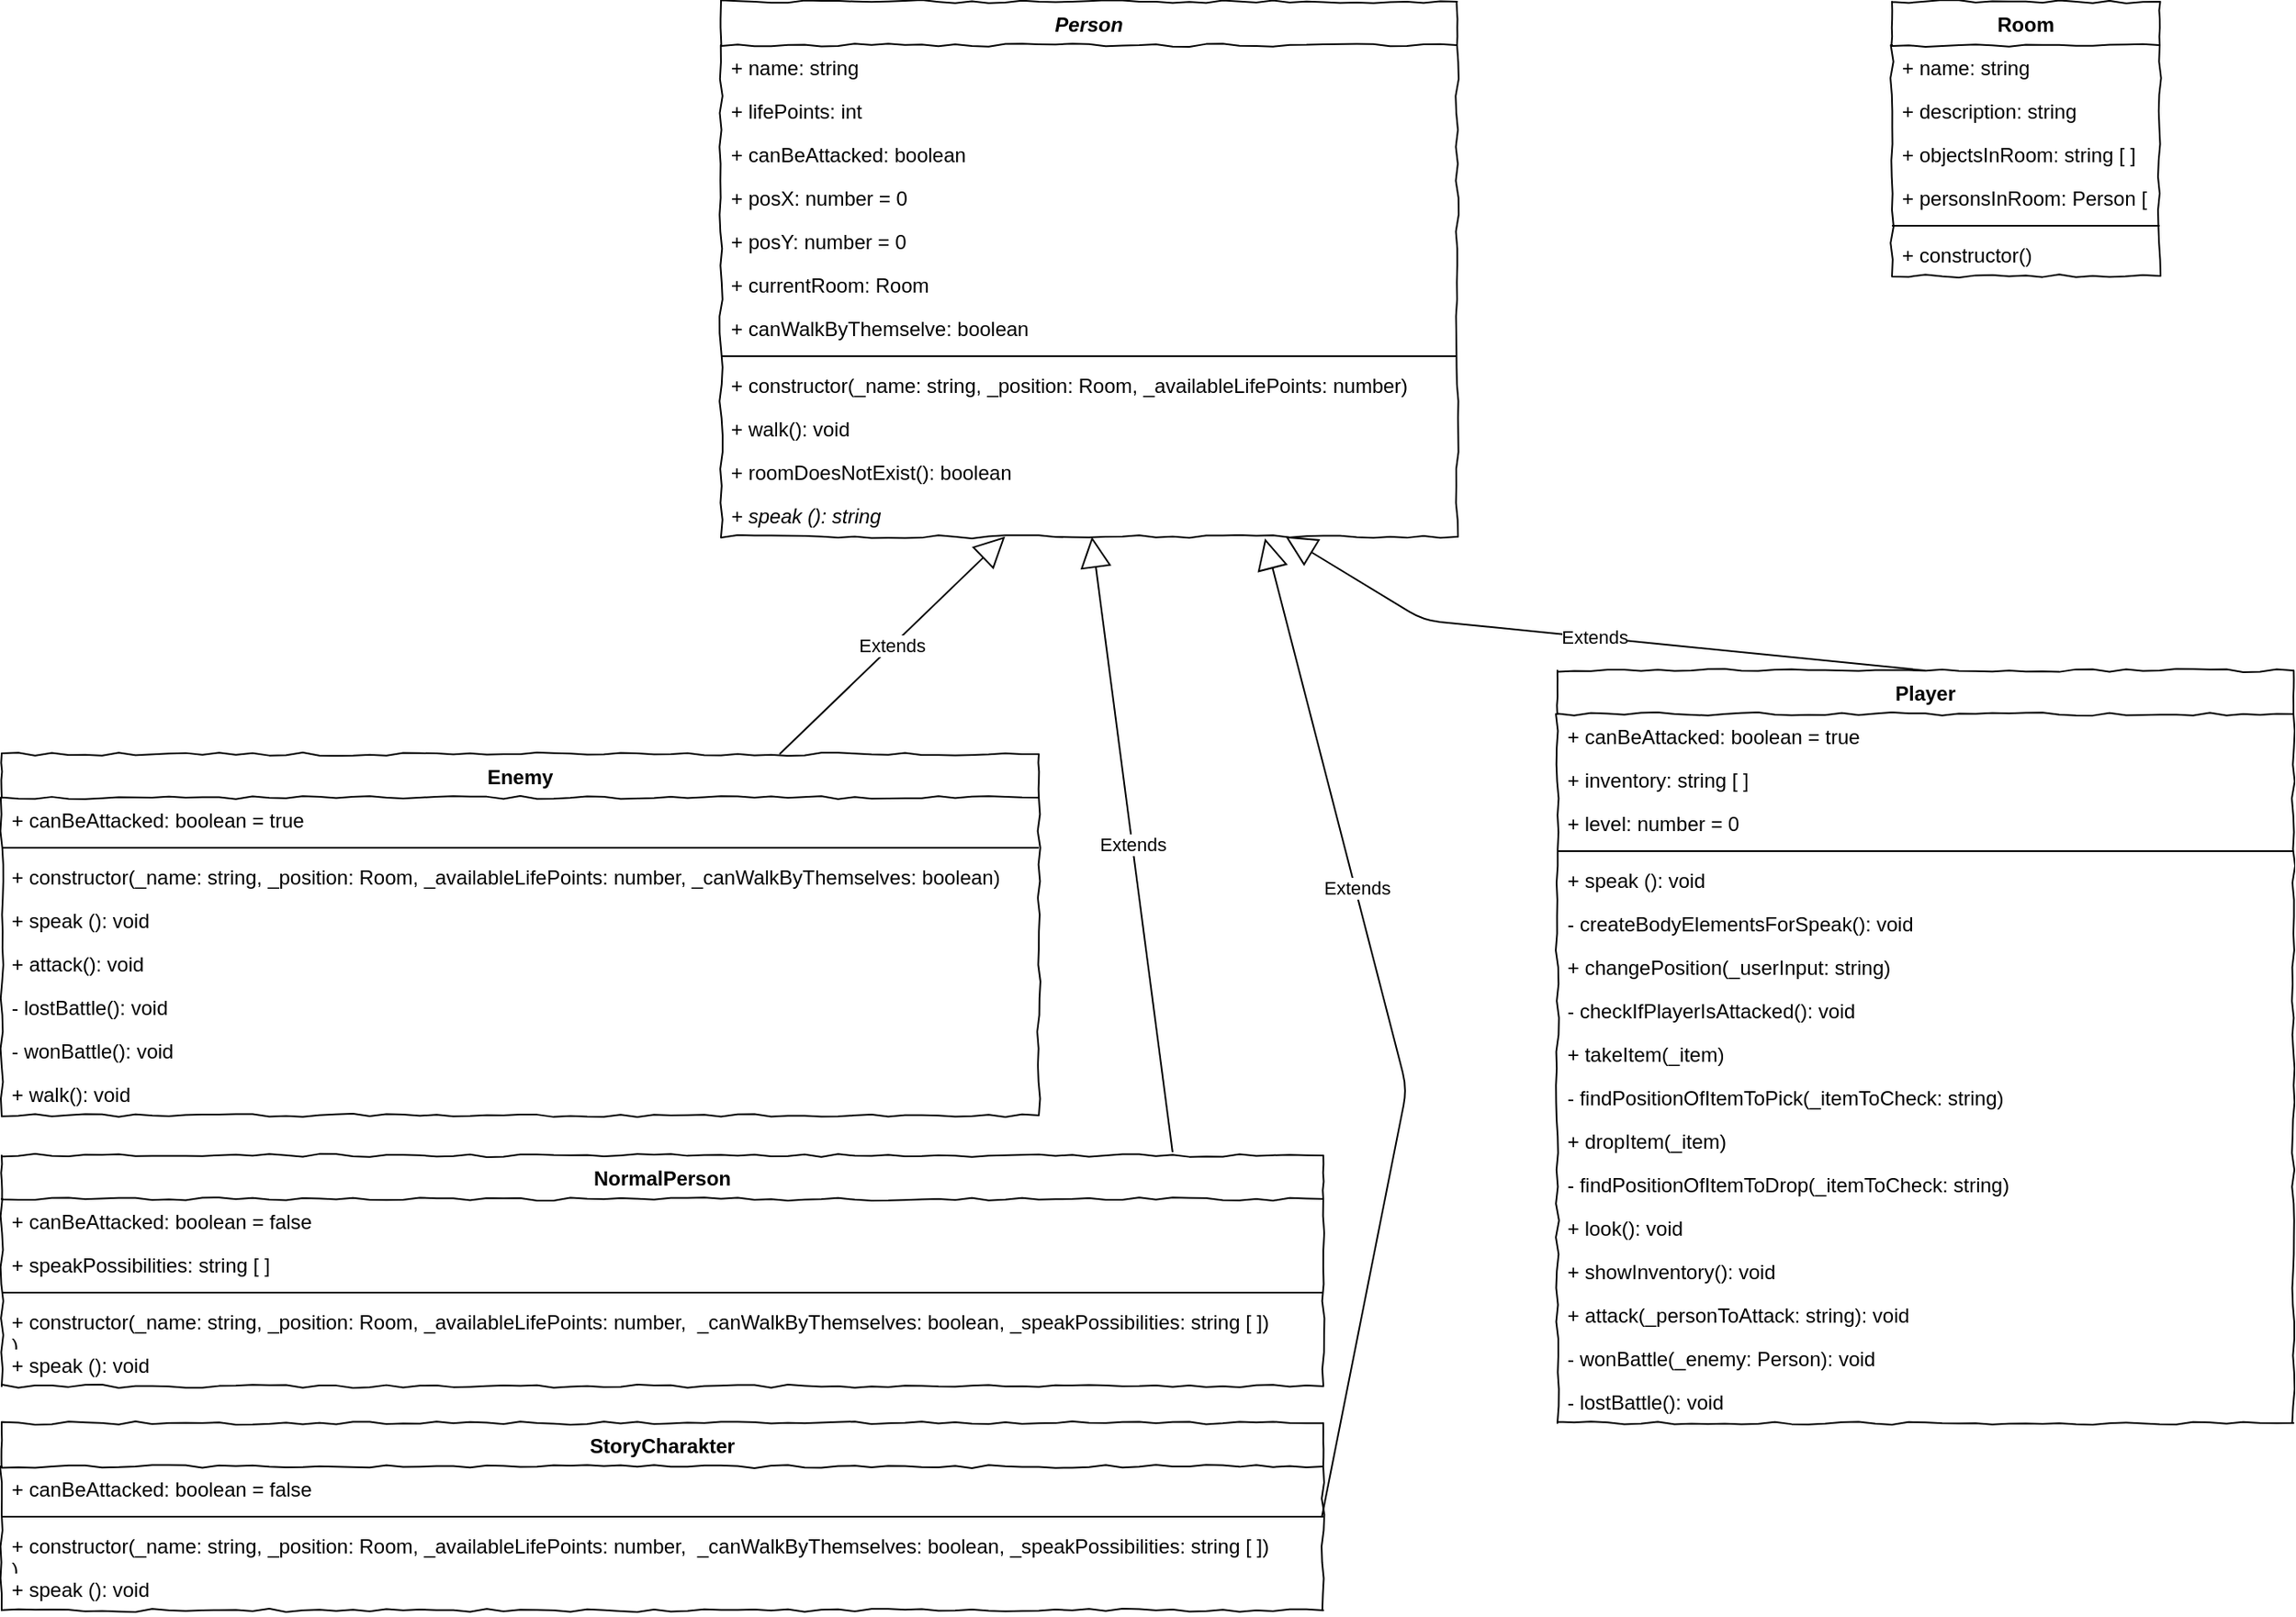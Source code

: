 <mxfile version="13.5.8" type="device"><diagram id="1lsfmHSGyBlmHC9JdzBv" name="Page-1"><mxGraphModel dx="1422" dy="745" grid="1" gridSize="10" guides="1" tooltips="1" connect="1" arrows="1" fold="1" page="1" pageScale="1" pageWidth="1654" pageHeight="1169" math="0" shadow="0"><root><mxCell id="0"/><mxCell id="1" parent="0"/><mxCell id="PAPdjd6mubKR6L01RJOB-58" value="Extends" style="endArrow=block;endSize=16;endFill=0;html=1;strokeColor=#000000;exitX=0.886;exitY=-0.014;exitDx=0;exitDy=0;exitPerimeter=0;" parent="1" source="PAPdjd6mubKR6L01RJOB-15" target="PAPdjd6mubKR6L01RJOB-7" edge="1"><mxGeometry width="160" relative="1" as="geometry"><mxPoint x="600" y="310" as="sourcePoint"/><mxPoint x="760" y="310" as="targetPoint"/></mxGeometry></mxCell><mxCell id="PAPdjd6mubKR6L01RJOB-59" value="Extends" style="endArrow=block;endSize=16;endFill=0;html=1;strokeColor=#000000;exitX=0.75;exitY=0;exitDx=0;exitDy=0;entryX=0.386;entryY=0.994;entryDx=0;entryDy=0;entryPerimeter=0;" parent="1" source="PAPdjd6mubKR6L01RJOB-29" target="PAPdjd6mubKR6L01RJOB-7" edge="1"><mxGeometry width="160" relative="1" as="geometry"><mxPoint x="547.5" y="330.0" as="sourcePoint"/><mxPoint x="461.628" y="234.0" as="targetPoint"/></mxGeometry></mxCell><mxCell id="PAPdjd6mubKR6L01RJOB-60" value="Extends" style="endArrow=block;endSize=16;endFill=0;html=1;strokeColor=#000000;exitX=0.5;exitY=0;exitDx=0;exitDy=0;entryX=0.767;entryY=0.994;entryDx=0;entryDy=0;entryPerimeter=0;" parent="1" source="PAPdjd6mubKR6L01RJOB-37" target="PAPdjd6mubKR6L01RJOB-7" edge="1"><mxGeometry width="160" relative="1" as="geometry"><mxPoint x="557.5" y="340.0" as="sourcePoint"/><mxPoint x="471.628" y="244.0" as="targetPoint"/><Array as="points"><mxPoint x="900" y="430"/></Array></mxGeometry></mxCell><mxCell id="PAPdjd6mubKR6L01RJOB-64" value="Room" style="swimlane;fontStyle=1;align=center;verticalAlign=top;childLayout=stackLayout;horizontal=1;startSize=26;horizontalStack=0;resizeParent=1;resizeParentMax=0;resizeLast=0;collapsible=1;marginBottom=0;rounded=0;shadow=0;comic=1;strokeWidth=1;" parent="1" vertex="1"><mxGeometry x="1180" y="60" width="160" height="164" as="geometry"><mxRectangle x="20" y="670" width="90" height="26" as="alternateBounds"/></mxGeometry></mxCell><mxCell id="PAPdjd6mubKR6L01RJOB-65" value="+ name: string" style="text;strokeColor=none;fillColor=none;align=left;verticalAlign=top;spacingLeft=4;spacingRight=4;overflow=hidden;rotatable=0;points=[[0,0.5],[1,0.5]];portConstraint=eastwest;" parent="PAPdjd6mubKR6L01RJOB-64" vertex="1"><mxGeometry y="26" width="160" height="26" as="geometry"/></mxCell><mxCell id="PAPdjd6mubKR6L01RJOB-68" value="+ description: string" style="text;strokeColor=none;fillColor=none;align=left;verticalAlign=top;spacingLeft=4;spacingRight=4;overflow=hidden;rotatable=0;points=[[0,0.5],[1,0.5]];portConstraint=eastwest;" parent="PAPdjd6mubKR6L01RJOB-64" vertex="1"><mxGeometry y="52" width="160" height="26" as="geometry"/></mxCell><mxCell id="PAPdjd6mubKR6L01RJOB-69" value="+ objectsInRoom: string [ ]" style="text;strokeColor=none;fillColor=none;align=left;verticalAlign=top;spacingLeft=4;spacingRight=4;overflow=hidden;rotatable=0;points=[[0,0.5],[1,0.5]];portConstraint=eastwest;" parent="PAPdjd6mubKR6L01RJOB-64" vertex="1"><mxGeometry y="78" width="160" height="26" as="geometry"/></mxCell><mxCell id="PAPdjd6mubKR6L01RJOB-71" value="+ personsInRoom: Person [ ]" style="text;strokeColor=none;fillColor=none;align=left;verticalAlign=top;spacingLeft=4;spacingRight=4;overflow=hidden;rotatable=0;points=[[0,0.5],[1,0.5]];portConstraint=eastwest;" parent="PAPdjd6mubKR6L01RJOB-64" vertex="1"><mxGeometry y="104" width="160" height="26" as="geometry"/></mxCell><mxCell id="PAPdjd6mubKR6L01RJOB-66" value="" style="line;strokeWidth=1;fillColor=none;align=left;verticalAlign=middle;spacingTop=-1;spacingLeft=3;spacingRight=3;rotatable=0;labelPosition=right;points=[];portConstraint=eastwest;" parent="PAPdjd6mubKR6L01RJOB-64" vertex="1"><mxGeometry y="130" width="160" height="8" as="geometry"/></mxCell><mxCell id="PAPdjd6mubKR6L01RJOB-67" value="+ constructor()" style="text;strokeColor=none;fillColor=none;align=left;verticalAlign=top;spacingLeft=4;spacingRight=4;overflow=hidden;rotatable=0;points=[[0,0.5],[1,0.5]];portConstraint=eastwest;" parent="PAPdjd6mubKR6L01RJOB-64" vertex="1"><mxGeometry y="138" width="160" height="26" as="geometry"/></mxCell><mxCell id="PAPdjd6mubKR6L01RJOB-1" value="Person" style="swimlane;fontStyle=3;align=center;verticalAlign=top;childLayout=stackLayout;horizontal=1;startSize=26;horizontalStack=0;resizeParent=1;resizeParentMax=0;resizeLast=0;collapsible=1;marginBottom=0;rounded=0;shadow=0;comic=1;strokeWidth=1;" parent="1" vertex="1"><mxGeometry x="480" y="60" width="440" height="320" as="geometry"><mxRectangle x="20" y="670" width="90" height="26" as="alternateBounds"/></mxGeometry></mxCell><mxCell id="PAPdjd6mubKR6L01RJOB-2" value="+ name: string" style="text;strokeColor=none;fillColor=none;align=left;verticalAlign=top;spacingLeft=4;spacingRight=4;overflow=hidden;rotatable=0;points=[[0,0.5],[1,0.5]];portConstraint=eastwest;" parent="PAPdjd6mubKR6L01RJOB-1" vertex="1"><mxGeometry y="26" width="440" height="26" as="geometry"/></mxCell><mxCell id="PAPdjd6mubKR6L01RJOB-5" value="+ lifePoints: int" style="text;strokeColor=none;fillColor=none;align=left;verticalAlign=top;spacingLeft=4;spacingRight=4;overflow=hidden;rotatable=0;points=[[0,0.5],[1,0.5]];portConstraint=eastwest;" parent="PAPdjd6mubKR6L01RJOB-1" vertex="1"><mxGeometry y="52" width="440" height="26" as="geometry"/></mxCell><mxCell id="PAPdjd6mubKR6L01RJOB-6" value="+ canBeAttacked: boolean" style="text;strokeColor=none;fillColor=none;align=left;verticalAlign=top;spacingLeft=4;spacingRight=4;overflow=hidden;rotatable=0;points=[[0,0.5],[1,0.5]];portConstraint=eastwest;" parent="PAPdjd6mubKR6L01RJOB-1" vertex="1"><mxGeometry y="78" width="440" height="26" as="geometry"/></mxCell><mxCell id="NMXmoIdOA7Wtd-ZvciNE-1" value="+ posX: number = 0" style="text;strokeColor=none;fillColor=none;align=left;verticalAlign=top;spacingLeft=4;spacingRight=4;overflow=hidden;rotatable=0;points=[[0,0.5],[1,0.5]];portConstraint=eastwest;" parent="PAPdjd6mubKR6L01RJOB-1" vertex="1"><mxGeometry y="104" width="440" height="26" as="geometry"/></mxCell><mxCell id="NMXmoIdOA7Wtd-ZvciNE-2" value="+ posY: number = 0" style="text;strokeColor=none;fillColor=none;align=left;verticalAlign=top;spacingLeft=4;spacingRight=4;overflow=hidden;rotatable=0;points=[[0,0.5],[1,0.5]];portConstraint=eastwest;" parent="PAPdjd6mubKR6L01RJOB-1" vertex="1"><mxGeometry y="130" width="440" height="26" as="geometry"/></mxCell><mxCell id="NMXmoIdOA7Wtd-ZvciNE-3" value="+ currentRoom: Room" style="text;strokeColor=none;fillColor=none;align=left;verticalAlign=top;spacingLeft=4;spacingRight=4;overflow=hidden;rotatable=0;points=[[0,0.5],[1,0.5]];portConstraint=eastwest;" parent="PAPdjd6mubKR6L01RJOB-1" vertex="1"><mxGeometry y="156" width="440" height="26" as="geometry"/></mxCell><mxCell id="X6GmCprtVqy2rpdrZqp8-1" value="+ canWalkByThemselve: boolean" style="text;strokeColor=none;fillColor=none;align=left;verticalAlign=top;spacingLeft=4;spacingRight=4;overflow=hidden;rotatable=0;points=[[0,0.5],[1,0.5]];portConstraint=eastwest;" vertex="1" parent="PAPdjd6mubKR6L01RJOB-1"><mxGeometry y="182" width="440" height="26" as="geometry"/></mxCell><mxCell id="PAPdjd6mubKR6L01RJOB-3" value="" style="line;strokeWidth=1;fillColor=none;align=left;verticalAlign=middle;spacingTop=-1;spacingLeft=3;spacingRight=3;rotatable=0;labelPosition=right;points=[];portConstraint=eastwest;" parent="PAPdjd6mubKR6L01RJOB-1" vertex="1"><mxGeometry y="208" width="440" height="8" as="geometry"/></mxCell><mxCell id="NMXmoIdOA7Wtd-ZvciNE-10" value="+ constructor(_name: string, _position: Room, _availableLifePoints: number)" style="text;strokeColor=none;fillColor=none;align=left;verticalAlign=top;spacingLeft=4;spacingRight=4;overflow=hidden;rotatable=0;points=[[0,0.5],[1,0.5]];portConstraint=eastwest;fontStyle=0" parent="PAPdjd6mubKR6L01RJOB-1" vertex="1"><mxGeometry y="216" width="440" height="26" as="geometry"/></mxCell><mxCell id="X6GmCprtVqy2rpdrZqp8-2" value="+ walk(): void" style="text;strokeColor=none;fillColor=none;align=left;verticalAlign=top;spacingLeft=4;spacingRight=4;overflow=hidden;rotatable=0;points=[[0,0.5],[1,0.5]];portConstraint=eastwest;fontStyle=0" vertex="1" parent="PAPdjd6mubKR6L01RJOB-1"><mxGeometry y="242" width="440" height="26" as="geometry"/></mxCell><mxCell id="X6GmCprtVqy2rpdrZqp8-3" value="+ roomDoesNotExist(): boolean" style="text;strokeColor=none;fillColor=none;align=left;verticalAlign=top;spacingLeft=4;spacingRight=4;overflow=hidden;rotatable=0;points=[[0,0.5],[1,0.5]];portConstraint=eastwest;fontStyle=0" vertex="1" parent="PAPdjd6mubKR6L01RJOB-1"><mxGeometry y="268" width="440" height="26" as="geometry"/></mxCell><mxCell id="PAPdjd6mubKR6L01RJOB-7" value="+ speak (): string" style="text;strokeColor=none;fillColor=none;align=left;verticalAlign=top;spacingLeft=4;spacingRight=4;overflow=hidden;rotatable=0;points=[[0,0.5],[1,0.5]];portConstraint=eastwest;fontStyle=2" parent="PAPdjd6mubKR6L01RJOB-1" vertex="1"><mxGeometry y="294" width="440" height="26" as="geometry"/></mxCell><mxCell id="PAPdjd6mubKR6L01RJOB-37" value="Player" style="swimlane;fontStyle=1;align=center;verticalAlign=top;childLayout=stackLayout;horizontal=1;startSize=26;horizontalStack=0;resizeParent=1;resizeParentMax=0;resizeLast=0;collapsible=1;marginBottom=0;rounded=0;shadow=0;comic=1;strokeWidth=1;" parent="1" vertex="1"><mxGeometry x="980" y="460" width="440" height="450" as="geometry"><mxRectangle x="20" y="670" width="90" height="26" as="alternateBounds"/></mxGeometry></mxCell><mxCell id="PAPdjd6mubKR6L01RJOB-40" value="+ canBeAttacked: boolean = true" style="text;strokeColor=none;fillColor=none;align=left;verticalAlign=top;spacingLeft=4;spacingRight=4;overflow=hidden;rotatable=0;points=[[0,0.5],[1,0.5]];portConstraint=eastwest;" parent="PAPdjd6mubKR6L01RJOB-37" vertex="1"><mxGeometry y="26" width="440" height="26" as="geometry"/></mxCell><mxCell id="PAPdjd6mubKR6L01RJOB-52" value="+ inventory: string [ ]" style="text;strokeColor=none;fillColor=none;align=left;verticalAlign=top;spacingLeft=4;spacingRight=4;overflow=hidden;rotatable=0;points=[[0,0.5],[1,0.5]];portConstraint=eastwest;fontStyle=0" parent="PAPdjd6mubKR6L01RJOB-37" vertex="1"><mxGeometry y="52" width="440" height="26" as="geometry"/></mxCell><mxCell id="NMXmoIdOA7Wtd-ZvciNE-8" value="+ level: number = 0" style="text;strokeColor=none;fillColor=none;align=left;verticalAlign=top;spacingLeft=4;spacingRight=4;overflow=hidden;rotatable=0;points=[[0,0.5],[1,0.5]];portConstraint=eastwest;fontStyle=0" parent="PAPdjd6mubKR6L01RJOB-37" vertex="1"><mxGeometry y="78" width="440" height="26" as="geometry"/></mxCell><mxCell id="PAPdjd6mubKR6L01RJOB-41" value="" style="line;strokeWidth=1;fillColor=none;align=left;verticalAlign=middle;spacingTop=-1;spacingLeft=3;spacingRight=3;rotatable=0;labelPosition=right;points=[];portConstraint=eastwest;" parent="PAPdjd6mubKR6L01RJOB-37" vertex="1"><mxGeometry y="104" width="440" height="8" as="geometry"/></mxCell><mxCell id="PAPdjd6mubKR6L01RJOB-43" value="+ speak (): void" style="text;strokeColor=none;fillColor=none;align=left;verticalAlign=top;spacingLeft=4;spacingRight=4;overflow=hidden;rotatable=0;points=[[0,0.5],[1,0.5]];portConstraint=eastwest;fontStyle=0" parent="PAPdjd6mubKR6L01RJOB-37" vertex="1"><mxGeometry y="112" width="440" height="26" as="geometry"/></mxCell><mxCell id="NMXmoIdOA7Wtd-ZvciNE-14" value="- createBodyElementsForSpeak(): void" style="text;strokeColor=none;fillColor=none;align=left;verticalAlign=top;spacingLeft=4;spacingRight=4;overflow=hidden;rotatable=0;points=[[0,0.5],[1,0.5]];portConstraint=eastwest;fontStyle=0" parent="PAPdjd6mubKR6L01RJOB-37" vertex="1"><mxGeometry y="138" width="440" height="26" as="geometry"/></mxCell><mxCell id="PAPdjd6mubKR6L01RJOB-53" value="+ changePosition(_userInput: string)" style="text;strokeColor=none;fillColor=none;align=left;verticalAlign=top;spacingLeft=4;spacingRight=4;overflow=hidden;rotatable=0;points=[[0,0.5],[1,0.5]];portConstraint=eastwest;fontStyle=0" parent="PAPdjd6mubKR6L01RJOB-37" vertex="1"><mxGeometry y="164" width="440" height="26" as="geometry"/></mxCell><mxCell id="NMXmoIdOA7Wtd-ZvciNE-18" value="- checkIfPlayerIsAttacked(): void" style="text;strokeColor=none;fillColor=none;align=left;verticalAlign=top;spacingLeft=4;spacingRight=4;overflow=hidden;rotatable=0;points=[[0,0.5],[1,0.5]];portConstraint=eastwest;fontStyle=0" parent="PAPdjd6mubKR6L01RJOB-37" vertex="1"><mxGeometry y="190" width="440" height="26" as="geometry"/></mxCell><mxCell id="PAPdjd6mubKR6L01RJOB-61" value="+ takeItem(_item)" style="text;strokeColor=none;fillColor=none;align=left;verticalAlign=top;spacingLeft=4;spacingRight=4;overflow=hidden;rotatable=0;points=[[0,0.5],[1,0.5]];portConstraint=eastwest;fontStyle=0" parent="PAPdjd6mubKR6L01RJOB-37" vertex="1"><mxGeometry y="216" width="440" height="26" as="geometry"/></mxCell><mxCell id="NMXmoIdOA7Wtd-ZvciNE-12" value="- findPositionOfItemToPick(_itemToCheck: string)" style="text;strokeColor=none;fillColor=none;align=left;verticalAlign=top;spacingLeft=4;spacingRight=4;overflow=hidden;rotatable=0;points=[[0,0.5],[1,0.5]];portConstraint=eastwest;fontStyle=0" parent="PAPdjd6mubKR6L01RJOB-37" vertex="1"><mxGeometry y="242" width="440" height="26" as="geometry"/></mxCell><mxCell id="PAPdjd6mubKR6L01RJOB-62" value="+ dropItem(_item)" style="text;strokeColor=none;fillColor=none;align=left;verticalAlign=top;spacingLeft=4;spacingRight=4;overflow=hidden;rotatable=0;points=[[0,0.5],[1,0.5]];portConstraint=eastwest;fontStyle=0" parent="PAPdjd6mubKR6L01RJOB-37" vertex="1"><mxGeometry y="268" width="440" height="26" as="geometry"/></mxCell><mxCell id="NMXmoIdOA7Wtd-ZvciNE-13" value="- findPositionOfItemToDrop(_itemToCheck: string)" style="text;strokeColor=none;fillColor=none;align=left;verticalAlign=top;spacingLeft=4;spacingRight=4;overflow=hidden;rotatable=0;points=[[0,0.5],[1,0.5]];portConstraint=eastwest;fontStyle=0" parent="PAPdjd6mubKR6L01RJOB-37" vertex="1"><mxGeometry y="294" width="440" height="26" as="geometry"/></mxCell><mxCell id="PAPdjd6mubKR6L01RJOB-70" value="+ look(): void" style="text;strokeColor=none;fillColor=none;align=left;verticalAlign=top;spacingLeft=4;spacingRight=4;overflow=hidden;rotatable=0;points=[[0,0.5],[1,0.5]];portConstraint=eastwest;fontStyle=0" parent="PAPdjd6mubKR6L01RJOB-37" vertex="1"><mxGeometry y="320" width="440" height="26" as="geometry"/></mxCell><mxCell id="PAPdjd6mubKR6L01RJOB-63" value="+ showInventory(): void" style="text;strokeColor=none;fillColor=none;align=left;verticalAlign=top;spacingLeft=4;spacingRight=4;overflow=hidden;rotatable=0;points=[[0,0.5],[1,0.5]];portConstraint=eastwest;fontStyle=0" parent="PAPdjd6mubKR6L01RJOB-37" vertex="1"><mxGeometry y="346" width="440" height="26" as="geometry"/></mxCell><mxCell id="NMXmoIdOA7Wtd-ZvciNE-15" value="+ attack(_personToAttack: string): void" style="text;strokeColor=none;fillColor=none;align=left;verticalAlign=top;spacingLeft=4;spacingRight=4;overflow=hidden;rotatable=0;points=[[0,0.5],[1,0.5]];portConstraint=eastwest;fontStyle=0" parent="PAPdjd6mubKR6L01RJOB-37" vertex="1"><mxGeometry y="372" width="440" height="26" as="geometry"/></mxCell><mxCell id="NMXmoIdOA7Wtd-ZvciNE-17" value="- wonBattle(_enemy: Person): void" style="text;strokeColor=none;fillColor=none;align=left;verticalAlign=top;spacingLeft=4;spacingRight=4;overflow=hidden;rotatable=0;points=[[0,0.5],[1,0.5]];portConstraint=eastwest;fontStyle=0" parent="PAPdjd6mubKR6L01RJOB-37" vertex="1"><mxGeometry y="398" width="440" height="26" as="geometry"/></mxCell><mxCell id="NMXmoIdOA7Wtd-ZvciNE-16" value="- lostBattle(): void" style="text;strokeColor=none;fillColor=none;align=left;verticalAlign=top;spacingLeft=4;spacingRight=4;overflow=hidden;rotatable=0;points=[[0,0.5],[1,0.5]];portConstraint=eastwest;fontStyle=0" parent="PAPdjd6mubKR6L01RJOB-37" vertex="1"><mxGeometry y="424" width="440" height="26" as="geometry"/></mxCell><mxCell id="PAPdjd6mubKR6L01RJOB-29" value="Enemy" style="swimlane;fontStyle=1;align=center;verticalAlign=top;childLayout=stackLayout;horizontal=1;startSize=26;horizontalStack=0;resizeParent=1;resizeParentMax=0;resizeLast=0;collapsible=1;marginBottom=0;rounded=0;shadow=0;comic=1;strokeWidth=1;" parent="1" vertex="1"><mxGeometry x="50" y="510" width="620" height="216" as="geometry"><mxRectangle x="20" y="670" width="90" height="26" as="alternateBounds"/></mxGeometry></mxCell><mxCell id="PAPdjd6mubKR6L01RJOB-32" value="+ canBeAttacked: boolean = true" style="text;strokeColor=none;fillColor=none;align=left;verticalAlign=top;spacingLeft=4;spacingRight=4;overflow=hidden;rotatable=0;points=[[0,0.5],[1,0.5]];portConstraint=eastwest;" parent="PAPdjd6mubKR6L01RJOB-29" vertex="1"><mxGeometry y="26" width="620" height="26" as="geometry"/></mxCell><mxCell id="PAPdjd6mubKR6L01RJOB-33" value="" style="line;strokeWidth=1;fillColor=none;align=left;verticalAlign=middle;spacingTop=-1;spacingLeft=3;spacingRight=3;rotatable=0;labelPosition=right;points=[];portConstraint=eastwest;" parent="PAPdjd6mubKR6L01RJOB-29" vertex="1"><mxGeometry y="52" width="620" height="8" as="geometry"/></mxCell><mxCell id="PAPdjd6mubKR6L01RJOB-34" value="+ constructor(_name: string, _position: Room, _availableLifePoints: number, _canWalkByThemselves: boolean)" style="text;strokeColor=none;fillColor=none;align=left;verticalAlign=top;spacingLeft=4;spacingRight=4;overflow=hidden;rotatable=0;points=[[0,0.5],[1,0.5]];portConstraint=eastwest;fontStyle=0" parent="PAPdjd6mubKR6L01RJOB-29" vertex="1"><mxGeometry y="60" width="620" height="26" as="geometry"/></mxCell><mxCell id="PAPdjd6mubKR6L01RJOB-35" value="+ speak (): void" style="text;strokeColor=none;fillColor=none;align=left;verticalAlign=top;spacingLeft=4;spacingRight=4;overflow=hidden;rotatable=0;points=[[0,0.5],[1,0.5]];portConstraint=eastwest;fontStyle=0" parent="PAPdjd6mubKR6L01RJOB-29" vertex="1"><mxGeometry y="86" width="620" height="26" as="geometry"/></mxCell><mxCell id="PAPdjd6mubKR6L01RJOB-36" value="+ attack(): void" style="text;strokeColor=none;fillColor=none;align=left;verticalAlign=top;spacingLeft=4;spacingRight=4;overflow=hidden;rotatable=0;points=[[0,0.5],[1,0.5]];portConstraint=eastwest;fontStyle=0" parent="PAPdjd6mubKR6L01RJOB-29" vertex="1"><mxGeometry y="112" width="620" height="26" as="geometry"/></mxCell><mxCell id="NMXmoIdOA7Wtd-ZvciNE-4" value="- lostBattle(): void" style="text;strokeColor=none;fillColor=none;align=left;verticalAlign=top;spacingLeft=4;spacingRight=4;overflow=hidden;rotatable=0;points=[[0,0.5],[1,0.5]];portConstraint=eastwest;fontStyle=0" parent="PAPdjd6mubKR6L01RJOB-29" vertex="1"><mxGeometry y="138" width="620" height="26" as="geometry"/></mxCell><mxCell id="NMXmoIdOA7Wtd-ZvciNE-5" value="- wonBattle(): void" style="text;strokeColor=none;fillColor=none;align=left;verticalAlign=top;spacingLeft=4;spacingRight=4;overflow=hidden;rotatable=0;points=[[0,0.5],[1,0.5]];portConstraint=eastwest;fontStyle=0" parent="PAPdjd6mubKR6L01RJOB-29" vertex="1"><mxGeometry y="164" width="620" height="26" as="geometry"/></mxCell><mxCell id="X6GmCprtVqy2rpdrZqp8-4" value="+ walk(): void" style="text;strokeColor=none;fillColor=none;align=left;verticalAlign=top;spacingLeft=4;spacingRight=4;overflow=hidden;rotatable=0;points=[[0,0.5],[1,0.5]];portConstraint=eastwest;fontStyle=0" vertex="1" parent="PAPdjd6mubKR6L01RJOB-29"><mxGeometry y="190" width="620" height="26" as="geometry"/></mxCell><mxCell id="PAPdjd6mubKR6L01RJOB-15" value="NormalPerson" style="swimlane;fontStyle=1;align=center;verticalAlign=top;childLayout=stackLayout;horizontal=1;startSize=26;horizontalStack=0;resizeParent=1;resizeParentMax=0;resizeLast=0;collapsible=1;marginBottom=0;rounded=0;shadow=0;comic=1;strokeWidth=1;" parent="1" vertex="1"><mxGeometry x="50" y="750" width="790" height="138" as="geometry"><mxRectangle x="20" y="670" width="90" height="26" as="alternateBounds"/></mxGeometry></mxCell><mxCell id="PAPdjd6mubKR6L01RJOB-18" value="+ canBeAttacked: boolean = false" style="text;strokeColor=none;fillColor=none;align=left;verticalAlign=top;spacingLeft=4;spacingRight=4;overflow=hidden;rotatable=0;points=[[0,0.5],[1,0.5]];portConstraint=eastwest;" parent="PAPdjd6mubKR6L01RJOB-15" vertex="1"><mxGeometry y="26" width="790" height="26" as="geometry"/></mxCell><mxCell id="X6GmCprtVqy2rpdrZqp8-6" value="+ speakPossibilities: string [ ]" style="text;strokeColor=none;fillColor=none;align=left;verticalAlign=top;spacingLeft=4;spacingRight=4;overflow=hidden;rotatable=0;points=[[0,0.5],[1,0.5]];portConstraint=eastwest;" vertex="1" parent="PAPdjd6mubKR6L01RJOB-15"><mxGeometry y="52" width="790" height="26" as="geometry"/></mxCell><mxCell id="PAPdjd6mubKR6L01RJOB-19" value="" style="line;strokeWidth=1;fillColor=none;align=left;verticalAlign=middle;spacingTop=-1;spacingLeft=3;spacingRight=3;rotatable=0;labelPosition=right;points=[];portConstraint=eastwest;" parent="PAPdjd6mubKR6L01RJOB-15" vertex="1"><mxGeometry y="78" width="790" height="8" as="geometry"/></mxCell><mxCell id="NMXmoIdOA7Wtd-ZvciNE-6" value="+ constructor(_name: string, _position: Room, _availableLifePoints: number,  _canWalkByThemselves: boolean, _speakPossibilities: string [ ])&#10;)" style="text;strokeColor=none;fillColor=none;align=left;verticalAlign=top;spacingLeft=4;spacingRight=4;overflow=hidden;rotatable=0;points=[[0,0.5],[1,0.5]];portConstraint=eastwest;fontStyle=0" parent="PAPdjd6mubKR6L01RJOB-15" vertex="1"><mxGeometry y="86" width="790" height="26" as="geometry"/></mxCell><mxCell id="PAPdjd6mubKR6L01RJOB-21" value="+ speak (): void" style="text;strokeColor=none;fillColor=none;align=left;verticalAlign=top;spacingLeft=4;spacingRight=4;overflow=hidden;rotatable=0;points=[[0,0.5],[1,0.5]];portConstraint=eastwest;fontStyle=0" parent="PAPdjd6mubKR6L01RJOB-15" vertex="1"><mxGeometry y="112" width="790" height="26" as="geometry"/></mxCell><mxCell id="X6GmCprtVqy2rpdrZqp8-7" value="StoryCharakter" style="swimlane;fontStyle=1;align=center;verticalAlign=top;childLayout=stackLayout;horizontal=1;startSize=26;horizontalStack=0;resizeParent=1;resizeParentMax=0;resizeLast=0;collapsible=1;marginBottom=0;rounded=0;shadow=0;comic=1;strokeWidth=1;" vertex="1" parent="1"><mxGeometry x="50" y="910" width="790" height="112" as="geometry"><mxRectangle x="20" y="670" width="90" height="26" as="alternateBounds"/></mxGeometry></mxCell><mxCell id="X6GmCprtVqy2rpdrZqp8-8" value="+ canBeAttacked: boolean = false" style="text;strokeColor=none;fillColor=none;align=left;verticalAlign=top;spacingLeft=4;spacingRight=4;overflow=hidden;rotatable=0;points=[[0,0.5],[1,0.5]];portConstraint=eastwest;" vertex="1" parent="X6GmCprtVqy2rpdrZqp8-7"><mxGeometry y="26" width="790" height="26" as="geometry"/></mxCell><mxCell id="X6GmCprtVqy2rpdrZqp8-10" value="" style="line;strokeWidth=1;fillColor=none;align=left;verticalAlign=middle;spacingTop=-1;spacingLeft=3;spacingRight=3;rotatable=0;labelPosition=right;points=[];portConstraint=eastwest;" vertex="1" parent="X6GmCprtVqy2rpdrZqp8-7"><mxGeometry y="52" width="790" height="8" as="geometry"/></mxCell><mxCell id="X6GmCprtVqy2rpdrZqp8-11" value="+ constructor(_name: string, _position: Room, _availableLifePoints: number,  _canWalkByThemselves: boolean, _speakPossibilities: string [ ])&#10;)" style="text;strokeColor=none;fillColor=none;align=left;verticalAlign=top;spacingLeft=4;spacingRight=4;overflow=hidden;rotatable=0;points=[[0,0.5],[1,0.5]];portConstraint=eastwest;fontStyle=0" vertex="1" parent="X6GmCprtVqy2rpdrZqp8-7"><mxGeometry y="60" width="790" height="26" as="geometry"/></mxCell><mxCell id="X6GmCprtVqy2rpdrZqp8-12" value="+ speak (): void" style="text;strokeColor=none;fillColor=none;align=left;verticalAlign=top;spacingLeft=4;spacingRight=4;overflow=hidden;rotatable=0;points=[[0,0.5],[1,0.5]];portConstraint=eastwest;fontStyle=0" vertex="1" parent="X6GmCprtVqy2rpdrZqp8-7"><mxGeometry y="86" width="790" height="26" as="geometry"/></mxCell><mxCell id="X6GmCprtVqy2rpdrZqp8-13" value="Extends" style="endArrow=block;endSize=16;endFill=0;html=1;strokeColor=#000000;exitX=0.999;exitY=-0.154;exitDx=0;exitDy=0;exitPerimeter=0;entryX=0.739;entryY=1.038;entryDx=0;entryDy=0;entryPerimeter=0;" edge="1" parent="1" source="X6GmCprtVqy2rpdrZqp8-11" target="PAPdjd6mubKR6L01RJOB-7"><mxGeometry x="0.281" y="-1" width="160" relative="1" as="geometry"><mxPoint x="759.94" y="758.068" as="sourcePoint"/><mxPoint x="711.704" y="390" as="targetPoint"/><Array as="points"><mxPoint x="890" y="710"/></Array><mxPoint as="offset"/></mxGeometry></mxCell></root></mxGraphModel></diagram></mxfile>
